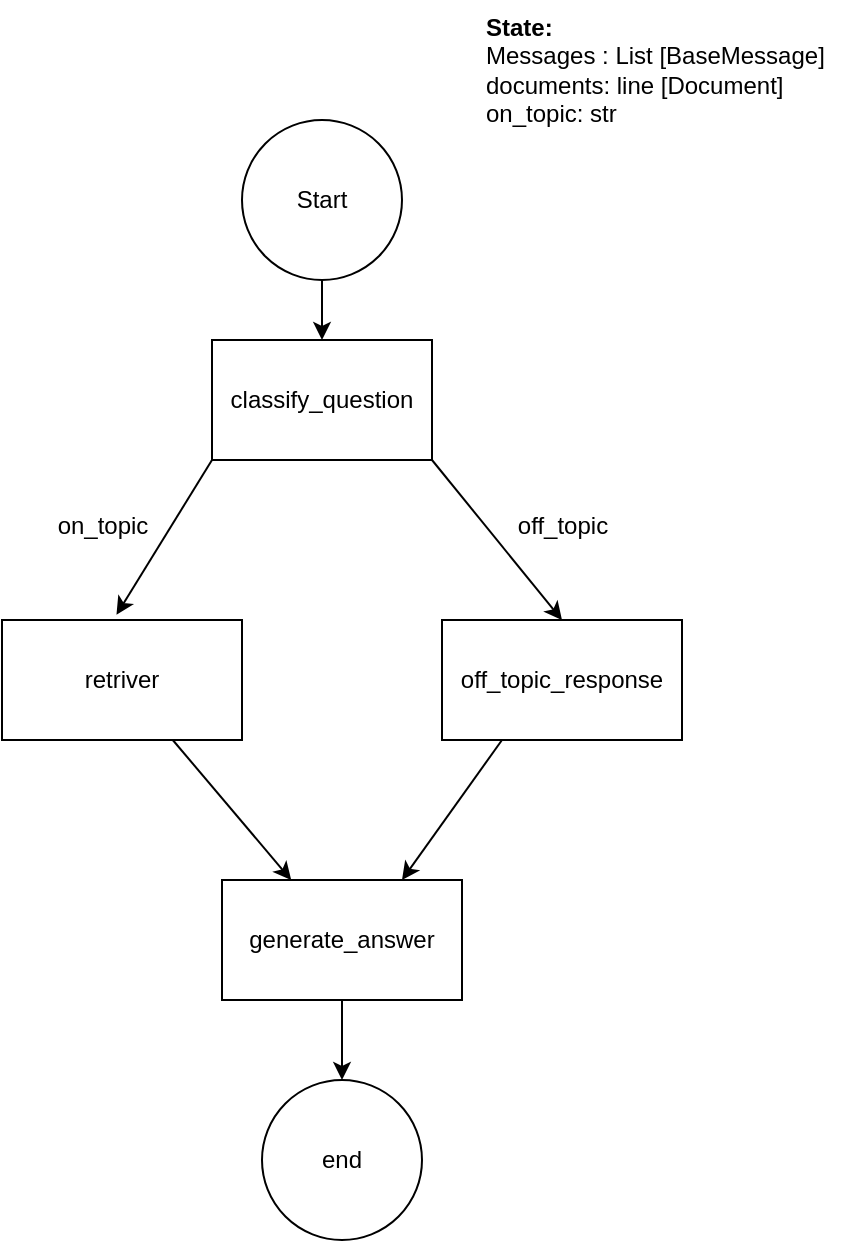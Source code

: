 <mxfile>
    <diagram id="gYPFH9jz9T8tZzWTZYI3" name="Page-1">
        <mxGraphModel dx="714" dy="827" grid="1" gridSize="10" guides="1" tooltips="1" connect="1" arrows="1" fold="1" page="1" pageScale="1" pageWidth="850" pageHeight="1100" math="0" shadow="0" adaptiveColors="auto">
            <root>
                <mxCell id="0"/>
                <mxCell id="1" parent="0"/>
                <mxCell id="5" value="" style="edgeStyle=none;html=1;" parent="1" source="2" target="4" edge="1">
                    <mxGeometry relative="1" as="geometry"/>
                </mxCell>
                <mxCell id="2" value="Start" style="ellipse;whiteSpace=wrap;html=1;" parent="1" vertex="1">
                    <mxGeometry x="350" y="90" width="80" height="80" as="geometry"/>
                </mxCell>
                <mxCell id="3" value="&lt;b&gt;State:&lt;/b&gt;&lt;div&gt;Messages : List [BaseMessage]&lt;/div&gt;&lt;div&gt;documents: line [Document]&lt;/div&gt;&lt;div&gt;on_topic: str&lt;/div&gt;" style="text;html=1;align=left;verticalAlign=middle;resizable=0;points=[];autosize=1;strokeColor=none;fillColor=none;" parent="1" vertex="1">
                    <mxGeometry x="470" y="30" width="190" height="70" as="geometry"/>
                </mxCell>
                <mxCell id="7" style="edgeStyle=none;html=1;exitX=0;exitY=1;exitDx=0;exitDy=0;entryX=0.477;entryY=-0.043;entryDx=0;entryDy=0;entryPerimeter=0;" parent="1" source="4" target="8" edge="1">
                    <mxGeometry relative="1" as="geometry">
                        <mxPoint x="240" y="320" as="targetPoint"/>
                    </mxGeometry>
                </mxCell>
                <mxCell id="11" style="edgeStyle=none;html=1;exitX=1;exitY=1;exitDx=0;exitDy=0;entryX=0.5;entryY=0;entryDx=0;entryDy=0;" parent="1" source="4" target="12" edge="1">
                    <mxGeometry relative="1" as="geometry">
                        <mxPoint x="490" y="300" as="targetPoint"/>
                    </mxGeometry>
                </mxCell>
                <mxCell id="4" value="classify_question" style="whiteSpace=wrap;html=1;" parent="1" vertex="1">
                    <mxGeometry x="335" y="200" width="110" height="60" as="geometry"/>
                </mxCell>
                <mxCell id="10" value="" style="edgeStyle=none;html=1;" parent="1" source="8" target="9" edge="1">
                    <mxGeometry relative="1" as="geometry"/>
                </mxCell>
                <mxCell id="8" value="retriver" style="whiteSpace=wrap;html=1;" parent="1" vertex="1">
                    <mxGeometry x="230" y="340" width="120" height="60" as="geometry"/>
                </mxCell>
                <mxCell id="15" value="" style="edgeStyle=none;html=1;" parent="1" source="9" target="14" edge="1">
                    <mxGeometry relative="1" as="geometry"/>
                </mxCell>
                <mxCell id="9" value="generate_answer" style="whiteSpace=wrap;html=1;" parent="1" vertex="1">
                    <mxGeometry x="340" y="470" width="120" height="60" as="geometry"/>
                </mxCell>
                <mxCell id="13" style="edgeStyle=none;html=1;exitX=0.25;exitY=1;exitDx=0;exitDy=0;entryX=0.75;entryY=0;entryDx=0;entryDy=0;" parent="1" source="12" target="9" edge="1">
                    <mxGeometry relative="1" as="geometry"/>
                </mxCell>
                <mxCell id="12" value="off_topic_response" style="whiteSpace=wrap;html=1;" parent="1" vertex="1">
                    <mxGeometry x="450" y="340" width="120" height="60" as="geometry"/>
                </mxCell>
                <mxCell id="14" value="end" style="ellipse;whiteSpace=wrap;html=1;" parent="1" vertex="1">
                    <mxGeometry x="360" y="570" width="80" height="80" as="geometry"/>
                </mxCell>
                <mxCell id="16" value="on_topic" style="text;html=1;align=center;verticalAlign=middle;resizable=0;points=[];autosize=1;strokeColor=none;fillColor=none;" parent="1" vertex="1">
                    <mxGeometry x="245" y="278" width="70" height="30" as="geometry"/>
                </mxCell>
                <mxCell id="17" value="off_topic" style="text;html=1;align=center;verticalAlign=middle;resizable=0;points=[];autosize=1;strokeColor=none;fillColor=none;" parent="1" vertex="1">
                    <mxGeometry x="475" y="278" width="70" height="30" as="geometry"/>
                </mxCell>
            </root>
        </mxGraphModel>
    </diagram>
</mxfile>